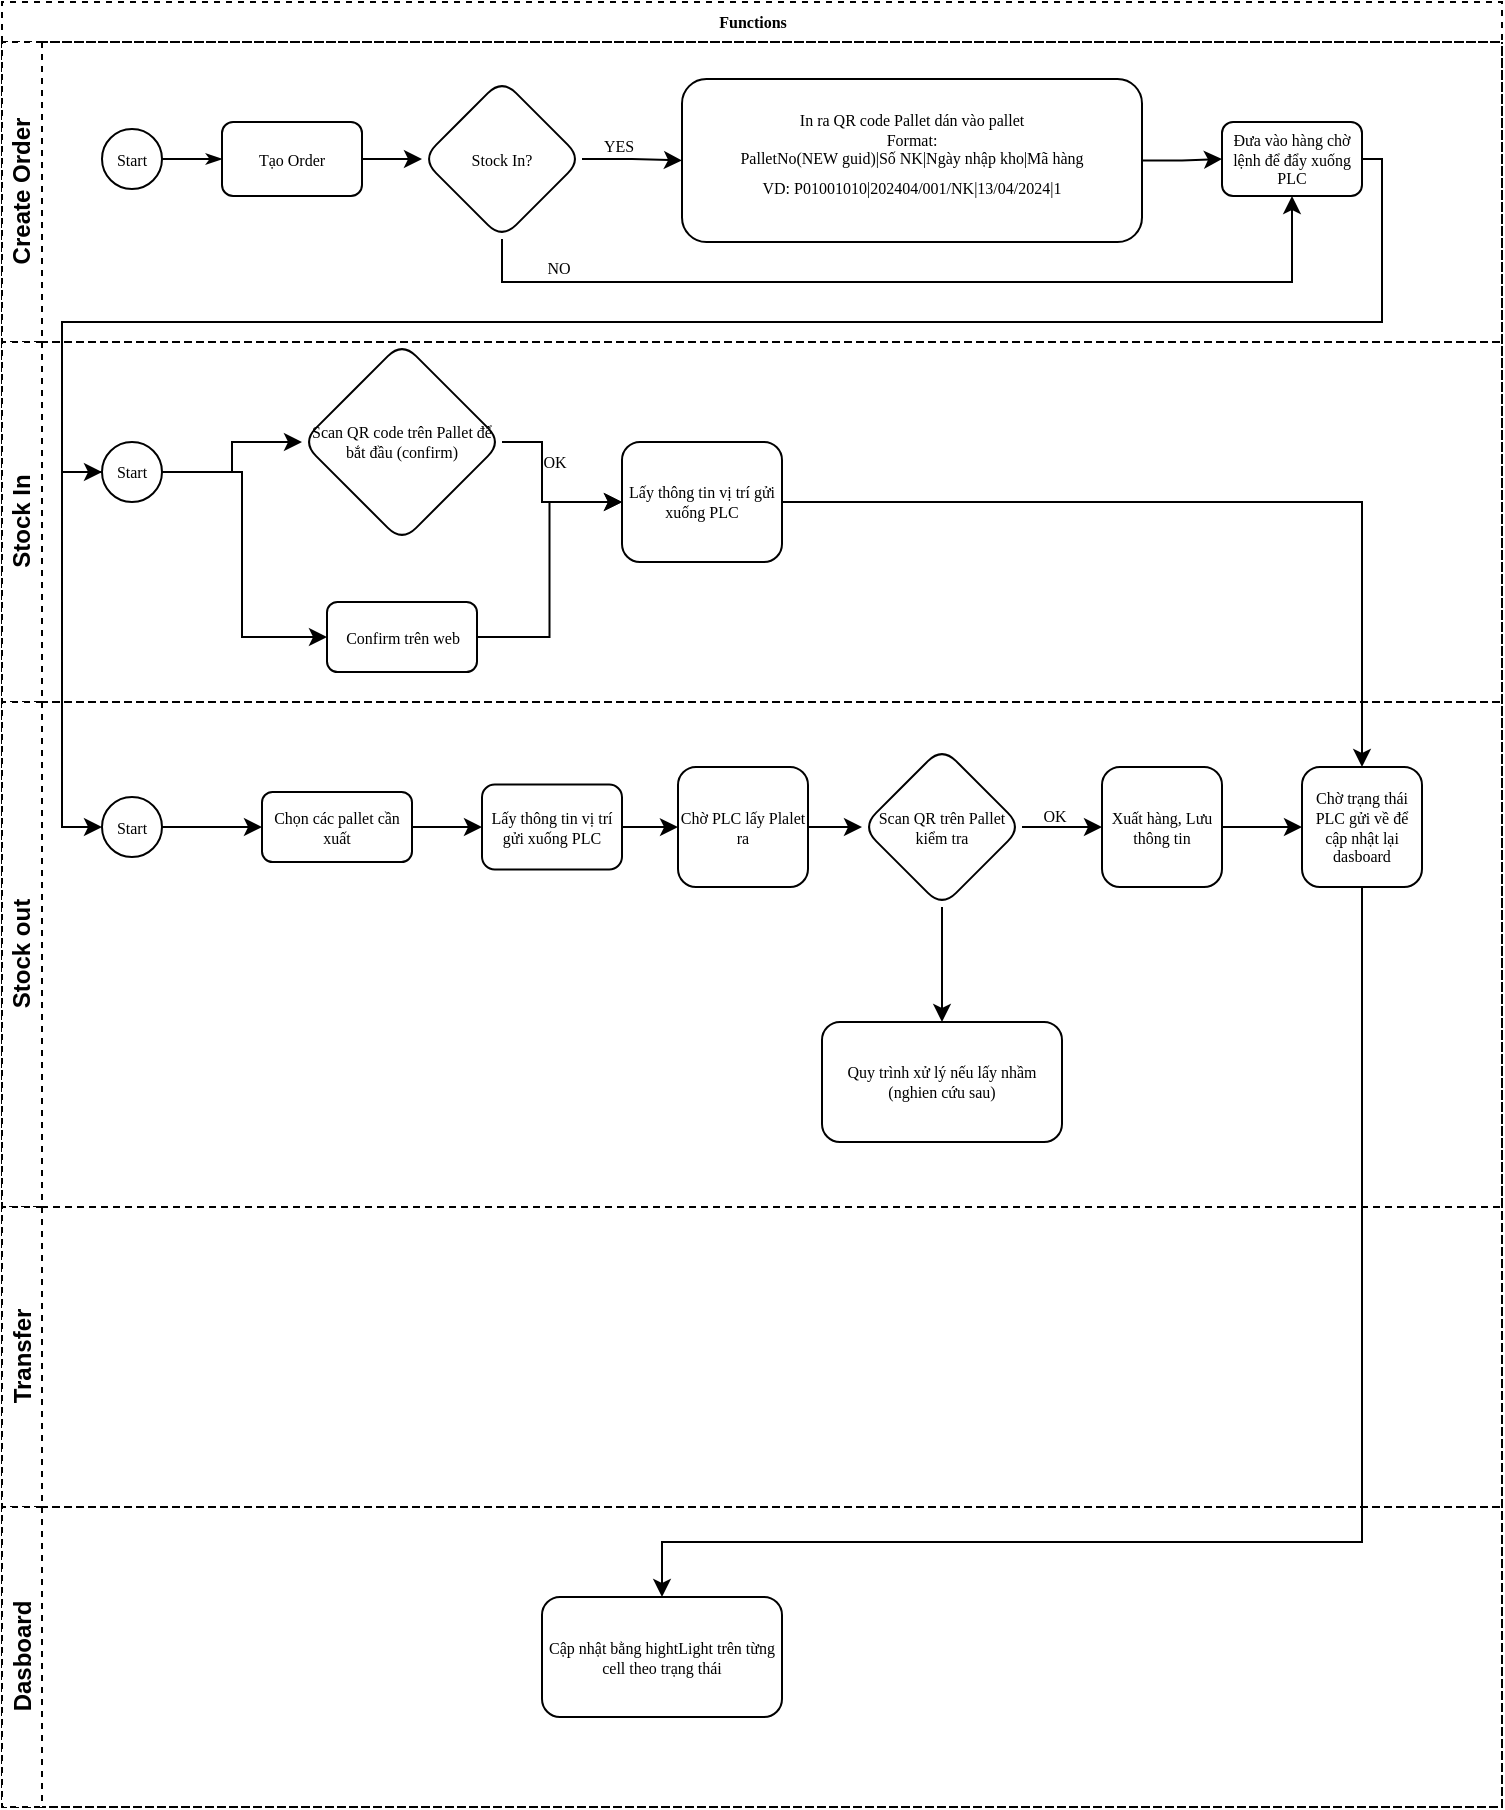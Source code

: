 <mxfile version="24.4.4" type="device" pages="2">
  <diagram name="Process" id="c7488fd3-1785-93aa-aadb-54a6760d102a">
    <mxGraphModel dx="3176" dy="1784" grid="1" gridSize="10" guides="1" tooltips="1" connect="1" arrows="1" fold="1" page="1" pageScale="1" pageWidth="1100" pageHeight="850" background="none" math="0" shadow="0">
      <root>
        <mxCell id="0" />
        <mxCell id="1" parent="0" />
        <mxCell id="2b4e8129b02d487f-1" value="Functions" style="swimlane;html=1;childLayout=stackLayout;horizontal=1;startSize=20;horizontalStack=0;rounded=0;shadow=0;labelBackgroundColor=none;strokeWidth=1;fontFamily=Verdana;fontSize=8;align=center;dashed=1;" parent="1" vertex="1">
          <mxGeometry x="180" y="16" width="750" height="902.5" as="geometry">
            <mxRectangle x="180" y="70" width="60" height="20" as="alternateBounds" />
          </mxGeometry>
        </mxCell>
        <mxCell id="2b4e8129b02d487f-2" value="Create Order" style="swimlane;html=1;startSize=20;horizontal=0;dashed=1;" parent="2b4e8129b02d487f-1" vertex="1">
          <mxGeometry y="20" width="750" height="150" as="geometry" />
        </mxCell>
        <mxCell id="2b4e8129b02d487f-5" value="Start" style="ellipse;whiteSpace=wrap;html=1;rounded=0;shadow=0;labelBackgroundColor=none;strokeWidth=1;fontFamily=Verdana;fontSize=8;align=center;" parent="2b4e8129b02d487f-2" vertex="1">
          <mxGeometry x="50" y="43.5" width="30" height="30" as="geometry" />
        </mxCell>
        <mxCell id="YaGrPLDGD94IWnxHRnH7-67" value="" style="edgeStyle=orthogonalEdgeStyle;rounded=0;orthogonalLoop=1;jettySize=auto;html=1;fontFamily=Verdana;fontSize=8;fontColor=default;labelBackgroundColor=none;" edge="1" parent="2b4e8129b02d487f-2" source="2b4e8129b02d487f-6" target="YaGrPLDGD94IWnxHRnH7-66">
          <mxGeometry relative="1" as="geometry" />
        </mxCell>
        <mxCell id="2b4e8129b02d487f-6" value="Tạo Order" style="rounded=1;whiteSpace=wrap;html=1;shadow=0;labelBackgroundColor=none;strokeWidth=1;fontFamily=Verdana;fontSize=8;align=center;" parent="2b4e8129b02d487f-2" vertex="1">
          <mxGeometry x="110" y="40.0" width="70" height="37" as="geometry" />
        </mxCell>
        <mxCell id="2b4e8129b02d487f-18" style="edgeStyle=orthogonalEdgeStyle;rounded=0;html=1;labelBackgroundColor=none;startArrow=none;startFill=0;startSize=5;endArrow=classicThin;endFill=1;endSize=5;jettySize=auto;orthogonalLoop=1;strokeWidth=1;fontFamily=Verdana;fontSize=8" parent="2b4e8129b02d487f-2" source="2b4e8129b02d487f-5" target="2b4e8129b02d487f-6" edge="1">
          <mxGeometry relative="1" as="geometry" />
        </mxCell>
        <mxCell id="YaGrPLDGD94IWnxHRnH7-27" value="" style="edgeStyle=orthogonalEdgeStyle;rounded=0;orthogonalLoop=1;jettySize=auto;html=1;" edge="1" parent="2b4e8129b02d487f-2" source="YaGrPLDGD94IWnxHRnH7-24" target="YaGrPLDGD94IWnxHRnH7-26">
          <mxGeometry relative="1" as="geometry" />
        </mxCell>
        <mxCell id="YaGrPLDGD94IWnxHRnH7-24" value="In ra QR code Pallet dán vào pallet&lt;br&gt;Format:&lt;br&gt;PalletNo(NEW guid)|Số NK|Ngày nhập kho|Mã hàng&lt;br&gt;&lt;table style=&quot;border-collapse:&lt;br/&gt; collapse;width:171pt&quot; width=&quot;228&quot; cellspacing=&quot;0&quot; cellpadding=&quot;0&quot; border=&quot;0&quot;&gt;&lt;tbody&gt;&lt;tr style=&quot;height:15.0pt&quot; height=&quot;20&quot;&gt;  &lt;td style=&quot;height:15.0pt;width:171pt&quot; width=&quot;228&quot; class=&quot;xl63&quot; height=&quot;20&quot;&gt;VD: P01001010|202404/001/NK|13/04/2024|1&lt;/td&gt;&lt;/tr&gt;&lt;/tbody&gt;&lt;/table&gt;" style="rounded=1;whiteSpace=wrap;html=1;shadow=0;labelBackgroundColor=none;strokeWidth=1;fontFamily=Verdana;fontSize=8;align=center;" vertex="1" parent="2b4e8129b02d487f-2">
          <mxGeometry x="340" y="18.5" width="230" height="81.5" as="geometry" />
        </mxCell>
        <mxCell id="YaGrPLDGD94IWnxHRnH7-26" value="Đưa vào hàng chờ lệnh để đẩy xuống PLC" style="rounded=1;whiteSpace=wrap;html=1;shadow=0;labelBackgroundColor=none;strokeWidth=1;fontFamily=Verdana;fontSize=8;align=center;" vertex="1" parent="2b4e8129b02d487f-2">
          <mxGeometry x="610" y="40.0" width="70" height="37" as="geometry" />
        </mxCell>
        <mxCell id="YaGrPLDGD94IWnxHRnH7-68" style="edgeStyle=orthogonalEdgeStyle;rounded=0;orthogonalLoop=1;jettySize=auto;html=1;entryX=0;entryY=0.5;entryDx=0;entryDy=0;fontFamily=Verdana;fontSize=8;fontColor=default;labelBackgroundColor=none;" edge="1" parent="2b4e8129b02d487f-2" source="YaGrPLDGD94IWnxHRnH7-66" target="YaGrPLDGD94IWnxHRnH7-24">
          <mxGeometry relative="1" as="geometry" />
        </mxCell>
        <mxCell id="YaGrPLDGD94IWnxHRnH7-69" value="YES" style="edgeLabel;html=1;align=center;verticalAlign=middle;resizable=0;points=[];rounded=1;shadow=0;strokeColor=default;strokeWidth=1;fontFamily=Verdana;fontSize=8;fontColor=default;labelBackgroundColor=none;fillColor=default;" vertex="1" connectable="0" parent="YaGrPLDGD94IWnxHRnH7-68">
          <mxGeometry x="-0.319" y="1" relative="1" as="geometry">
            <mxPoint y="-6" as="offset" />
          </mxGeometry>
        </mxCell>
        <mxCell id="YaGrPLDGD94IWnxHRnH7-70" style="edgeStyle=orthogonalEdgeStyle;rounded=0;orthogonalLoop=1;jettySize=auto;html=1;entryX=0.5;entryY=1;entryDx=0;entryDy=0;fontFamily=Verdana;fontSize=8;fontColor=default;labelBackgroundColor=none;" edge="1" parent="2b4e8129b02d487f-2" source="YaGrPLDGD94IWnxHRnH7-66" target="YaGrPLDGD94IWnxHRnH7-26">
          <mxGeometry relative="1" as="geometry">
            <Array as="points">
              <mxPoint x="250" y="120" />
              <mxPoint x="645" y="120" />
            </Array>
          </mxGeometry>
        </mxCell>
        <mxCell id="YaGrPLDGD94IWnxHRnH7-71" value="NO" style="edgeLabel;html=1;align=center;verticalAlign=middle;resizable=0;points=[];rounded=1;shadow=0;strokeColor=default;strokeWidth=1;fontFamily=Verdana;fontSize=8;fontColor=default;labelBackgroundColor=none;fillColor=default;" vertex="1" connectable="0" parent="YaGrPLDGD94IWnxHRnH7-70">
          <mxGeometry x="-0.784" y="1" relative="1" as="geometry">
            <mxPoint y="-6" as="offset" />
          </mxGeometry>
        </mxCell>
        <mxCell id="YaGrPLDGD94IWnxHRnH7-66" value="Stock In?" style="rhombus;whiteSpace=wrap;html=1;fontSize=8;fontFamily=Verdana;rounded=1;shadow=0;labelBackgroundColor=none;strokeWidth=1;" vertex="1" parent="2b4e8129b02d487f-2">
          <mxGeometry x="210" y="18.5" width="80" height="80" as="geometry" />
        </mxCell>
        <mxCell id="2b4e8129b02d487f-3" value="Stock In" style="swimlane;html=1;startSize=20;horizontal=0;dashed=1;" parent="2b4e8129b02d487f-1" vertex="1">
          <mxGeometry y="170" width="750" height="180" as="geometry" />
        </mxCell>
        <mxCell id="YaGrPLDGD94IWnxHRnH7-30" value="" style="edgeStyle=orthogonalEdgeStyle;rounded=0;orthogonalLoop=1;jettySize=auto;html=1;entryX=0;entryY=0.5;entryDx=0;entryDy=0;" edge="1" parent="2b4e8129b02d487f-3" source="YaGrPLDGD94IWnxHRnH7-28" target="YaGrPLDGD94IWnxHRnH7-33">
          <mxGeometry relative="1" as="geometry">
            <mxPoint x="150" y="65" as="targetPoint" />
          </mxGeometry>
        </mxCell>
        <mxCell id="YaGrPLDGD94IWnxHRnH7-39" style="edgeStyle=orthogonalEdgeStyle;rounded=0;orthogonalLoop=1;jettySize=auto;html=1;entryX=0;entryY=0.5;entryDx=0;entryDy=0;fontFamily=Verdana;fontSize=8;fontColor=default;labelBackgroundColor=none;" edge="1" parent="2b4e8129b02d487f-3" source="YaGrPLDGD94IWnxHRnH7-28" target="YaGrPLDGD94IWnxHRnH7-38">
          <mxGeometry relative="1" as="geometry">
            <Array as="points">
              <mxPoint x="120" y="65" />
              <mxPoint x="120" y="147" />
            </Array>
          </mxGeometry>
        </mxCell>
        <mxCell id="YaGrPLDGD94IWnxHRnH7-28" value="Start" style="ellipse;whiteSpace=wrap;html=1;rounded=0;shadow=0;labelBackgroundColor=none;strokeWidth=1;fontFamily=Verdana;fontSize=8;align=center;" vertex="1" parent="2b4e8129b02d487f-3">
          <mxGeometry x="50" y="50" width="30" height="30" as="geometry" />
        </mxCell>
        <mxCell id="YaGrPLDGD94IWnxHRnH7-36" value="" style="edgeStyle=orthogonalEdgeStyle;rounded=0;orthogonalLoop=1;jettySize=auto;html=1;fontFamily=Verdana;fontSize=8;fontColor=default;labelBackgroundColor=none;" edge="1" parent="2b4e8129b02d487f-3" source="YaGrPLDGD94IWnxHRnH7-33" target="YaGrPLDGD94IWnxHRnH7-35">
          <mxGeometry relative="1" as="geometry">
            <Array as="points">
              <mxPoint x="270" y="50" />
              <mxPoint x="270" y="80" />
            </Array>
          </mxGeometry>
        </mxCell>
        <mxCell id="YaGrPLDGD94IWnxHRnH7-37" value="OK" style="edgeLabel;html=1;align=center;verticalAlign=middle;resizable=0;points=[];rounded=1;shadow=0;strokeColor=default;strokeWidth=1;fontFamily=Verdana;fontSize=8;fontColor=default;labelBackgroundColor=none;fillColor=default;" vertex="1" connectable="0" parent="YaGrPLDGD94IWnxHRnH7-36">
          <mxGeometry x="-0.257" y="1" relative="1" as="geometry">
            <mxPoint x="5" y="-4" as="offset" />
          </mxGeometry>
        </mxCell>
        <mxCell id="YaGrPLDGD94IWnxHRnH7-33" value="Scan QR code trên Pallet để bắt đầu (confirm)" style="rhombus;whiteSpace=wrap;html=1;fontSize=8;fontFamily=Verdana;rounded=1;shadow=0;labelBackgroundColor=none;strokeWidth=1;" vertex="1" parent="2b4e8129b02d487f-3">
          <mxGeometry x="150" width="100" height="100" as="geometry" />
        </mxCell>
        <mxCell id="YaGrPLDGD94IWnxHRnH7-35" value="Lấy thông tin vị trí gửi xuống PLC" style="whiteSpace=wrap;html=1;fontSize=8;fontFamily=Verdana;rounded=1;shadow=0;labelBackgroundColor=none;strokeWidth=1;" vertex="1" parent="2b4e8129b02d487f-3">
          <mxGeometry x="310" y="50" width="80" height="60" as="geometry" />
        </mxCell>
        <mxCell id="YaGrPLDGD94IWnxHRnH7-55" style="edgeStyle=orthogonalEdgeStyle;rounded=0;orthogonalLoop=1;jettySize=auto;html=1;entryX=0;entryY=0.5;entryDx=0;entryDy=0;fontFamily=Verdana;fontSize=8;fontColor=default;labelBackgroundColor=none;" edge="1" parent="2b4e8129b02d487f-3" source="YaGrPLDGD94IWnxHRnH7-38" target="YaGrPLDGD94IWnxHRnH7-35">
          <mxGeometry relative="1" as="geometry" />
        </mxCell>
        <mxCell id="YaGrPLDGD94IWnxHRnH7-38" value="Confirm trên web" style="whiteSpace=wrap;html=1;fontSize=8;fontFamily=Verdana;rounded=1;shadow=0;labelBackgroundColor=none;strokeWidth=1;strokeColor=default;align=center;verticalAlign=middle;fontColor=default;fillColor=default;" vertex="1" parent="2b4e8129b02d487f-3">
          <mxGeometry x="162.5" y="130" width="75" height="35" as="geometry" />
        </mxCell>
        <mxCell id="2b4e8129b02d487f-4" value="Stock out" style="swimlane;html=1;startSize=20;horizontal=0;dashed=1;" parent="2b4e8129b02d487f-1" vertex="1">
          <mxGeometry y="350" width="750" height="252.5" as="geometry" />
        </mxCell>
        <mxCell id="YaGrPLDGD94IWnxHRnH7-42" style="edgeStyle=orthogonalEdgeStyle;rounded=0;orthogonalLoop=1;jettySize=auto;html=1;entryX=0;entryY=0.5;entryDx=0;entryDy=0;fontFamily=Verdana;fontSize=8;fontColor=default;labelBackgroundColor=none;" edge="1" parent="2b4e8129b02d487f-4" source="YaGrPLDGD94IWnxHRnH7-43" target="YaGrPLDGD94IWnxHRnH7-51">
          <mxGeometry relative="1" as="geometry" />
        </mxCell>
        <mxCell id="YaGrPLDGD94IWnxHRnH7-43" value="Start" style="ellipse;whiteSpace=wrap;html=1;rounded=0;shadow=0;labelBackgroundColor=none;strokeWidth=1;fontFamily=Verdana;fontSize=8;align=center;" vertex="1" parent="2b4e8129b02d487f-4">
          <mxGeometry x="50" y="47.5" width="30" height="30" as="geometry" />
        </mxCell>
        <mxCell id="YaGrPLDGD94IWnxHRnH7-58" value="" style="edgeStyle=orthogonalEdgeStyle;rounded=0;orthogonalLoop=1;jettySize=auto;html=1;fontFamily=Verdana;fontSize=8;fontColor=default;labelBackgroundColor=none;" edge="1" parent="2b4e8129b02d487f-4" source="YaGrPLDGD94IWnxHRnH7-49" target="YaGrPLDGD94IWnxHRnH7-57">
          <mxGeometry relative="1" as="geometry" />
        </mxCell>
        <mxCell id="YaGrPLDGD94IWnxHRnH7-49" value="Lấy thông tin vị trí gửi xuống PLC" style="whiteSpace=wrap;html=1;fontSize=8;fontFamily=Verdana;rounded=1;shadow=0;labelBackgroundColor=none;strokeWidth=1;" vertex="1" parent="2b4e8129b02d487f-4">
          <mxGeometry x="240" y="41.25" width="70" height="42.5" as="geometry" />
        </mxCell>
        <mxCell id="YaGrPLDGD94IWnxHRnH7-54" style="edgeStyle=orthogonalEdgeStyle;rounded=0;orthogonalLoop=1;jettySize=auto;html=1;entryX=0;entryY=0.5;entryDx=0;entryDy=0;fontFamily=Verdana;fontSize=8;fontColor=default;labelBackgroundColor=none;" edge="1" parent="2b4e8129b02d487f-4" source="YaGrPLDGD94IWnxHRnH7-51" target="YaGrPLDGD94IWnxHRnH7-49">
          <mxGeometry relative="1" as="geometry" />
        </mxCell>
        <mxCell id="YaGrPLDGD94IWnxHRnH7-51" value="Chọn các pallet cần xuất" style="whiteSpace=wrap;html=1;fontSize=8;fontFamily=Verdana;rounded=1;shadow=0;labelBackgroundColor=none;strokeWidth=1;strokeColor=default;align=center;verticalAlign=middle;fontColor=default;fillColor=default;" vertex="1" parent="2b4e8129b02d487f-4">
          <mxGeometry x="130" y="45" width="75" height="35" as="geometry" />
        </mxCell>
        <mxCell id="YaGrPLDGD94IWnxHRnH7-60" value="" style="edgeStyle=orthogonalEdgeStyle;rounded=0;orthogonalLoop=1;jettySize=auto;html=1;fontFamily=Verdana;fontSize=8;fontColor=default;labelBackgroundColor=none;" edge="1" parent="2b4e8129b02d487f-4" source="YaGrPLDGD94IWnxHRnH7-57" target="YaGrPLDGD94IWnxHRnH7-59">
          <mxGeometry relative="1" as="geometry" />
        </mxCell>
        <mxCell id="YaGrPLDGD94IWnxHRnH7-57" value="Chờ PLC lấy Plalet ra" style="whiteSpace=wrap;html=1;fontSize=8;fontFamily=Verdana;rounded=1;shadow=0;labelBackgroundColor=none;strokeWidth=1;" vertex="1" parent="2b4e8129b02d487f-4">
          <mxGeometry x="338" y="32.5" width="65" height="60" as="geometry" />
        </mxCell>
        <mxCell id="YaGrPLDGD94IWnxHRnH7-62" value="" style="edgeStyle=orthogonalEdgeStyle;rounded=0;orthogonalLoop=1;jettySize=auto;html=1;fontFamily=Verdana;fontSize=8;fontColor=default;labelBackgroundColor=none;" edge="1" parent="2b4e8129b02d487f-4" source="YaGrPLDGD94IWnxHRnH7-59" target="YaGrPLDGD94IWnxHRnH7-61">
          <mxGeometry relative="1" as="geometry" />
        </mxCell>
        <mxCell id="YaGrPLDGD94IWnxHRnH7-63" value="OK" style="edgeLabel;html=1;align=center;verticalAlign=middle;resizable=0;points=[];rounded=1;shadow=0;strokeColor=default;strokeWidth=1;fontFamily=Verdana;fontSize=8;fontColor=default;labelBackgroundColor=none;fillColor=default;" vertex="1" connectable="0" parent="YaGrPLDGD94IWnxHRnH7-62">
          <mxGeometry x="-0.189" relative="1" as="geometry">
            <mxPoint y="-6" as="offset" />
          </mxGeometry>
        </mxCell>
        <mxCell id="YaGrPLDGD94IWnxHRnH7-65" value="" style="edgeStyle=orthogonalEdgeStyle;rounded=0;orthogonalLoop=1;jettySize=auto;html=1;fontFamily=Verdana;fontSize=8;fontColor=default;labelBackgroundColor=none;" edge="1" parent="2b4e8129b02d487f-4" source="YaGrPLDGD94IWnxHRnH7-59" target="YaGrPLDGD94IWnxHRnH7-64">
          <mxGeometry relative="1" as="geometry" />
        </mxCell>
        <mxCell id="YaGrPLDGD94IWnxHRnH7-59" value="Scan QR trên Pallet kiểm tra" style="rhombus;whiteSpace=wrap;html=1;fontSize=8;fontFamily=Verdana;rounded=1;shadow=0;labelBackgroundColor=none;strokeWidth=1;" vertex="1" parent="2b4e8129b02d487f-4">
          <mxGeometry x="430" y="22.5" width="80" height="80" as="geometry" />
        </mxCell>
        <mxCell id="YaGrPLDGD94IWnxHRnH7-76" value="" style="edgeStyle=orthogonalEdgeStyle;rounded=0;orthogonalLoop=1;jettySize=auto;html=1;fontFamily=Verdana;fontSize=8;fontColor=default;labelBackgroundColor=none;" edge="1" parent="2b4e8129b02d487f-4" source="YaGrPLDGD94IWnxHRnH7-61" target="YaGrPLDGD94IWnxHRnH7-75">
          <mxGeometry relative="1" as="geometry" />
        </mxCell>
        <mxCell id="YaGrPLDGD94IWnxHRnH7-61" value="Xuất hàng, Lưu thông tin" style="whiteSpace=wrap;html=1;fontSize=8;fontFamily=Verdana;rounded=1;shadow=0;labelBackgroundColor=none;strokeWidth=1;" vertex="1" parent="2b4e8129b02d487f-4">
          <mxGeometry x="550" y="32.5" width="60" height="60" as="geometry" />
        </mxCell>
        <mxCell id="YaGrPLDGD94IWnxHRnH7-64" value="Quy trình xử lý nếu lấy nhầm (nghien cứu sau)" style="whiteSpace=wrap;html=1;fontSize=8;fontFamily=Verdana;rounded=1;shadow=0;labelBackgroundColor=none;strokeWidth=1;" vertex="1" parent="2b4e8129b02d487f-4">
          <mxGeometry x="410" y="160" width="120" height="60" as="geometry" />
        </mxCell>
        <mxCell id="YaGrPLDGD94IWnxHRnH7-75" value="Chờ trạng thái PLC gửi về để cập nhật lại dasboard" style="whiteSpace=wrap;html=1;fontSize=8;fontFamily=Verdana;rounded=1;shadow=0;labelBackgroundColor=none;strokeWidth=1;" vertex="1" parent="2b4e8129b02d487f-4">
          <mxGeometry x="650" y="32.5" width="60" height="60" as="geometry" />
        </mxCell>
        <mxCell id="YaGrPLDGD94IWnxHRnH7-2" value="Transfer" style="swimlane;html=1;startSize=20;horizontal=0;dashed=1;" vertex="1" parent="2b4e8129b02d487f-1">
          <mxGeometry y="602.5" width="750" height="150" as="geometry" />
        </mxCell>
        <mxCell id="YaGrPLDGD94IWnxHRnH7-72" value="Dasboard" style="swimlane;html=1;startSize=20;horizontal=0;dashed=1;" vertex="1" parent="2b4e8129b02d487f-1">
          <mxGeometry y="752.5" width="750" height="150" as="geometry" />
        </mxCell>
        <mxCell id="YaGrPLDGD94IWnxHRnH7-79" value="Cập nhật bằng hightLight trên từng cell theo trạng thái" style="rounded=1;whiteSpace=wrap;html=1;shadow=0;strokeColor=default;strokeWidth=1;align=center;verticalAlign=middle;fontFamily=Verdana;fontSize=8;fontColor=default;labelBackgroundColor=none;fillColor=default;" vertex="1" parent="YaGrPLDGD94IWnxHRnH7-72">
          <mxGeometry x="270" y="45" width="120" height="60" as="geometry" />
        </mxCell>
        <mxCell id="YaGrPLDGD94IWnxHRnH7-74" value="" style="edgeStyle=orthogonalEdgeStyle;rounded=0;orthogonalLoop=1;jettySize=auto;html=1;fontFamily=Verdana;fontSize=8;fontColor=default;labelBackgroundColor=none;entryX=0.5;entryY=0;entryDx=0;entryDy=0;" edge="1" parent="2b4e8129b02d487f-1" source="YaGrPLDGD94IWnxHRnH7-35" target="YaGrPLDGD94IWnxHRnH7-75">
          <mxGeometry relative="1" as="geometry">
            <mxPoint x="690" y="270" as="targetPoint" />
          </mxGeometry>
        </mxCell>
        <mxCell id="YaGrPLDGD94IWnxHRnH7-77" style="edgeStyle=orthogonalEdgeStyle;rounded=0;orthogonalLoop=1;jettySize=auto;html=1;entryX=0;entryY=0.5;entryDx=0;entryDy=0;fontFamily=Verdana;fontSize=8;fontColor=default;labelBackgroundColor=none;exitX=1;exitY=0.5;exitDx=0;exitDy=0;" edge="1" parent="2b4e8129b02d487f-1" source="YaGrPLDGD94IWnxHRnH7-26" target="YaGrPLDGD94IWnxHRnH7-28">
          <mxGeometry relative="1" as="geometry">
            <Array as="points">
              <mxPoint x="690" y="79" />
              <mxPoint x="690" y="160" />
              <mxPoint x="30" y="160" />
              <mxPoint x="30" y="235" />
            </Array>
          </mxGeometry>
        </mxCell>
        <mxCell id="YaGrPLDGD94IWnxHRnH7-78" style="edgeStyle=orthogonalEdgeStyle;rounded=0;orthogonalLoop=1;jettySize=auto;html=1;exitX=0;exitY=0.5;exitDx=0;exitDy=0;entryX=0;entryY=0.5;entryDx=0;entryDy=0;fontFamily=Verdana;fontSize=8;fontColor=default;labelBackgroundColor=none;" edge="1" parent="2b4e8129b02d487f-1" source="YaGrPLDGD94IWnxHRnH7-28" target="YaGrPLDGD94IWnxHRnH7-43">
          <mxGeometry relative="1" as="geometry" />
        </mxCell>
        <mxCell id="YaGrPLDGD94IWnxHRnH7-80" style="edgeStyle=orthogonalEdgeStyle;rounded=0;orthogonalLoop=1;jettySize=auto;html=1;entryX=0.5;entryY=0;entryDx=0;entryDy=0;fontFamily=Verdana;fontSize=8;fontColor=default;labelBackgroundColor=none;" edge="1" parent="2b4e8129b02d487f-1" source="YaGrPLDGD94IWnxHRnH7-75" target="YaGrPLDGD94IWnxHRnH7-79">
          <mxGeometry relative="1" as="geometry">
            <Array as="points">
              <mxPoint x="680" y="770" />
              <mxPoint x="330" y="770" />
            </Array>
          </mxGeometry>
        </mxCell>
      </root>
    </mxGraphModel>
  </diagram>
  <diagram id="A9iIzwdYiaY9e0PjUpHC" name="Dasboard">
    <mxGraphModel dx="1323" dy="1912" grid="1" gridSize="10" guides="1" tooltips="1" connect="1" arrows="1" fold="1" page="1" pageScale="1" pageWidth="827" pageHeight="1169" math="0" shadow="0">
      <root>
        <mxCell id="0" />
        <mxCell id="1" parent="0" />
        <mxCell id="idb5r2_VJ2-He2gMFr7D-1" value="" style="whiteSpace=wrap;html=1;aspect=fixed;rounded=1;shadow=0;strokeColor=default;strokeWidth=1;align=center;verticalAlign=middle;fontFamily=Verdana;fontSize=8;fontColor=default;labelBackgroundColor=none;fillColor=default;" vertex="1" parent="1">
          <mxGeometry x="24" y="-1150" width="780" height="780" as="geometry" />
        </mxCell>
        <mxCell id="idb5r2_VJ2-He2gMFr7D-12" value="" style="endArrow=none;html=1;rounded=0;fontFamily=Verdana;fontSize=8;fontColor=default;labelBackgroundColor=none;entryX=0.055;entryY=0.154;entryDx=0;entryDy=0;entryPerimeter=0;" edge="1" parent="1" target="idb5r2_VJ2-He2gMFr7D-1">
          <mxGeometry width="50" height="50" relative="1" as="geometry">
            <mxPoint x="757" y="-1030" as="sourcePoint" />
            <mxPoint x="127.0" y="-1030.004" as="targetPoint" />
          </mxGeometry>
        </mxCell>
        <mxCell id="idb5r2_VJ2-He2gMFr7D-2" value="Chọn tầng" style="rounded=0;whiteSpace=wrap;html=1;shadow=0;strokeColor=default;strokeWidth=1;align=center;verticalAlign=middle;fontFamily=Verdana;fontSize=8;fontColor=default;labelBackgroundColor=none;fillColor=default;" vertex="1" parent="1">
          <mxGeometry x="637" y="-1120" width="80" height="30" as="geometry" />
        </mxCell>
        <mxCell id="idb5r2_VJ2-He2gMFr7D-3" value="&lt;font style=&quot;font-size: 19px;&quot;&gt;TẦNG 1&lt;/font&gt;" style="text;html=1;align=center;verticalAlign=middle;whiteSpace=wrap;rounded=0;fontFamily=Verdana;fontSize=8;fontColor=default;labelBackgroundColor=none;" vertex="1" parent="1">
          <mxGeometry x="327" y="-1120" width="140" height="30" as="geometry" />
        </mxCell>
        <mxCell id="idb5r2_VJ2-He2gMFr7D-7" value="Thông tin của cell: có hàng -&amp;gt;đỏ/ trống-&amp;gt;trắng / đang chờ IN_Out -&amp;gt;vàng" style="rounded=0;whiteSpace=wrap;html=1;shadow=0;strokeColor=default;strokeWidth=1;align=center;verticalAlign=middle;fontFamily=Verdana;fontSize=8;fontColor=default;labelBackgroundColor=none;fillColor=default;" vertex="1" parent="1">
          <mxGeometry x="227" y="-950" width="520" height="130" as="geometry" />
        </mxCell>
        <mxCell id="idb5r2_VJ2-He2gMFr7D-8" value="Thông tin của cell: có hàng -&amp;gt;đỏ/ trống-&amp;gt;trắng / đang chờ IN_Out -&amp;gt;vàng" style="rounded=0;whiteSpace=wrap;html=1;shadow=0;strokeColor=default;strokeWidth=1;align=center;verticalAlign=middle;fontFamily=Verdana;fontSize=8;fontColor=default;labelBackgroundColor=none;fillColor=default;" vertex="1" parent="1">
          <mxGeometry x="227" y="-820" width="520" height="130" as="geometry" />
        </mxCell>
        <mxCell id="idb5r2_VJ2-He2gMFr7D-9" value="Thông tin của cell: có hàng -&amp;gt;đỏ/ trống-&amp;gt;trắng / đang chờ IN_Out -&amp;gt;vàng" style="rounded=0;whiteSpace=wrap;html=1;shadow=0;strokeColor=default;strokeWidth=1;align=center;verticalAlign=middle;fontFamily=Verdana;fontSize=8;fontColor=default;labelBackgroundColor=none;fillColor=default;" vertex="1" parent="1">
          <mxGeometry x="227" y="-690" width="520" height="130" as="geometry" />
        </mxCell>
        <mxCell id="idb5r2_VJ2-He2gMFr7D-10" value="Thông tin của cell: có hàng -&amp;gt;đỏ/ trống-&amp;gt;trắng / đang chờ IN_Out -&amp;gt;vàng" style="rounded=0;whiteSpace=wrap;html=1;shadow=0;strokeColor=default;strokeWidth=1;align=center;verticalAlign=middle;fontFamily=Verdana;fontSize=8;fontColor=default;labelBackgroundColor=none;fillColor=default;" vertex="1" parent="1">
          <mxGeometry x="227" y="-560" width="520" height="130" as="geometry" />
        </mxCell>
        <mxCell id="idb5r2_VJ2-He2gMFr7D-13" value="Cẩu&lt;br&gt;Thông tin Vị trí: Tầng 1, cột: 1" style="rounded=0;whiteSpace=wrap;html=1;shadow=0;strokeColor=default;strokeWidth=1;align=center;verticalAlign=middle;fontFamily=Verdana;fontSize=8;fontColor=default;labelBackgroundColor=none;fillColor=default;" vertex="1" parent="1">
          <mxGeometry x="77" y="-1060" width="140" height="60" as="geometry" />
        </mxCell>
        <mxCell id="idb5r2_VJ2-He2gMFr7D-15" value="" style="endArrow=none;html=1;rounded=0;fontFamily=Verdana;fontSize=8;fontColor=default;labelBackgroundColor=none;exitX=0.132;exitY=0.731;exitDx=0;exitDy=0;exitPerimeter=0;" edge="1" parent="1" source="idb5r2_VJ2-He2gMFr7D-1">
          <mxGeometry width="50" height="50" relative="1" as="geometry">
            <mxPoint x="77" y="-900" as="sourcePoint" />
            <mxPoint x="127" y="-950" as="targetPoint" />
          </mxGeometry>
        </mxCell>
        <mxCell id="idb5r2_VJ2-He2gMFr7D-17" value="Băng tải chuẩn bị, hàng in và out sẽ nằm ở đây chờ cẩu tới lấy hoặc đặt vào khi out" style="text;html=1;align=center;verticalAlign=middle;whiteSpace=wrap;rounded=0;fontFamily=Verdana;fontSize=8;fontColor=default;labelBackgroundColor=none;" vertex="1" parent="1">
          <mxGeometry x="37" y="-930" width="80" height="80" as="geometry" />
        </mxCell>
        <mxCell id="idb5r2_VJ2-He2gMFr7D-18" value="Thể hiện trạng thái" style="text;html=1;align=center;verticalAlign=middle;whiteSpace=wrap;rounded=0;fontFamily=Verdana;fontSize=8;fontColor=default;labelBackgroundColor=none;" vertex="1" parent="1">
          <mxGeometry x="137" y="-930" width="80" height="80" as="geometry" />
        </mxCell>
        <mxCell id="idb5r2_VJ2-He2gMFr7D-19" value="" style="shape=flexArrow;endArrow=classic;startArrow=classic;html=1;rounded=0;fontFamily=Verdana;fontSize=8;fontColor=default;labelBackgroundColor=none;entryX=0.594;entryY=0.141;entryDx=0;entryDy=0;entryPerimeter=0;" edge="1" parent="1" target="idb5r2_VJ2-He2gMFr7D-1">
          <mxGeometry width="100" height="100" relative="1" as="geometry">
            <mxPoint x="237" y="-1040" as="sourcePoint" />
            <mxPoint x="337" y="-1140" as="targetPoint" />
          </mxGeometry>
        </mxCell>
        <mxCell id="idb5r2_VJ2-He2gMFr7D-20" value="Shuttle&lt;br&gt;trạng thái shuttler" style="rounded=0;whiteSpace=wrap;html=1;shadow=0;strokeColor=default;strokeWidth=1;align=center;verticalAlign=middle;fontFamily=Verdana;fontSize=8;fontColor=default;labelBackgroundColor=none;fillColor=default;" vertex="1" parent="1">
          <mxGeometry x="247" y="-940" width="70" height="110" as="geometry" />
        </mxCell>
        <mxCell id="idb5r2_VJ2-He2gMFr7D-23" value="" style="shape=flexArrow;endArrow=classic;startArrow=classic;html=1;rounded=0;fontFamily=Verdana;fontSize=8;fontColor=default;labelBackgroundColor=none;exitX=0.115;exitY=0.615;exitDx=0;exitDy=0;exitPerimeter=0;" edge="1" parent="1" source="idb5r2_VJ2-He2gMFr7D-10">
          <mxGeometry width="100" height="100" relative="1" as="geometry">
            <mxPoint x="187" y="-730" as="sourcePoint" />
            <mxPoint x="287" y="-830" as="targetPoint" />
          </mxGeometry>
        </mxCell>
        <mxCell id="idb5r2_VJ2-He2gMFr7D-24" value="Back" style="rounded=0;whiteSpace=wrap;html=1;shadow=0;strokeColor=default;strokeWidth=1;align=center;verticalAlign=middle;fontFamily=Verdana;fontSize=8;fontColor=default;labelBackgroundColor=none;fillColor=default;" vertex="1" parent="1">
          <mxGeometry x="637" y="-1080" width="40" height="20" as="geometry" />
        </mxCell>
        <mxCell id="idb5r2_VJ2-He2gMFr7D-25" value="Next" style="rounded=0;whiteSpace=wrap;html=1;shadow=0;strokeColor=default;strokeWidth=1;align=center;verticalAlign=middle;fontFamily=Verdana;fontSize=8;fontColor=default;labelBackgroundColor=none;fillColor=default;" vertex="1" parent="1">
          <mxGeometry x="677" y="-1080" width="40" height="20" as="geometry" />
        </mxCell>
        <mxCell id="idb5r2_VJ2-He2gMFr7D-26" value="" style="triangle;whiteSpace=wrap;html=1;rounded=1;shadow=0;strokeColor=#B20000;strokeWidth=1;align=center;verticalAlign=middle;fontFamily=Verdana;fontSize=8;fontColor=#ffffff;labelBackgroundColor=none;fillColor=#e51400;rotation=90;" vertex="1" parent="1">
          <mxGeometry x="697" y="-1115" width="20" height="20" as="geometry" />
        </mxCell>
      </root>
    </mxGraphModel>
  </diagram>
</mxfile>
